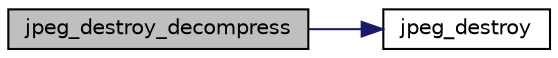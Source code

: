 digraph "jpeg_destroy_decompress"
{
 // LATEX_PDF_SIZE
  bgcolor="transparent";
  edge [fontname="Helvetica",fontsize="10",labelfontname="Helvetica",labelfontsize="10"];
  node [fontname="Helvetica",fontsize="10",shape=record];
  rankdir="LR";
  Node71 [label="jpeg_destroy_decompress",height=0.2,width=0.4,color="black", fillcolor="grey75", style="filled", fontcolor="black",tooltip=" "];
  Node71 -> Node72 [color="midnightblue",fontsize="10",style="solid"];
  Node72 [label="jpeg_destroy",height=0.2,width=0.4,color="black",URL="$jcomapi_8c.html#a589fdc47a17366b2ad85ee80031c6193",tooltip=" "];
}
